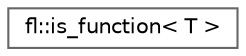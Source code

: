 digraph "Graphical Class Hierarchy"
{
 // INTERACTIVE_SVG=YES
 // LATEX_PDF_SIZE
  bgcolor="transparent";
  edge [fontname=Helvetica,fontsize=10,labelfontname=Helvetica,labelfontsize=10];
  node [fontname=Helvetica,fontsize=10,shape=box,height=0.2,width=0.4];
  rankdir="LR";
  Node0 [id="Node000000",label="fl::is_function\< T \>",height=0.2,width=0.4,color="grey40", fillcolor="white", style="filled",URL="$d2/dae/structfl_1_1is__function.html",tooltip=" "];
}
